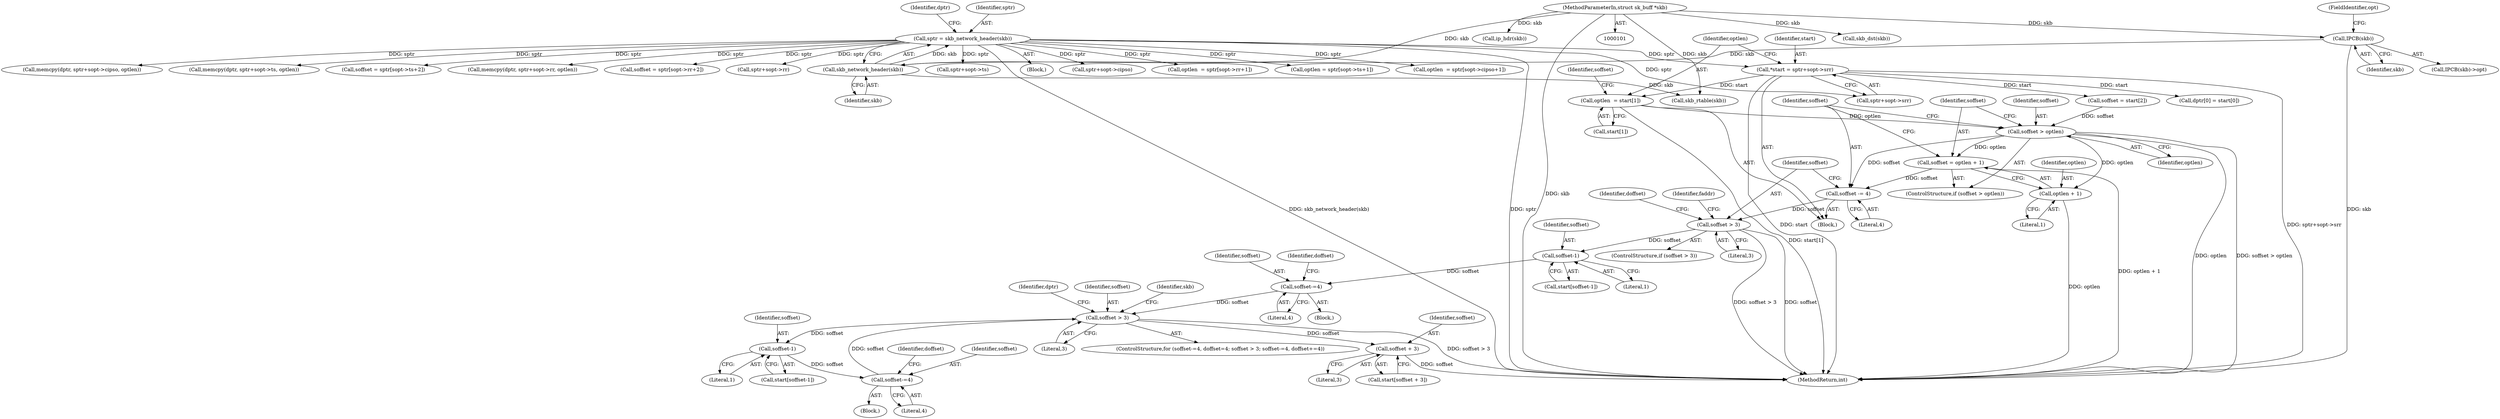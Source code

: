 digraph "0_linux_f6d8bd051c391c1c0458a30b2a7abcd939329259_16@array" {
"1000395" [label="(Call,optlen  = start[1])"];
"1000387" [label="(Call,*start = sptr+sopt->srr)"];
"1000132" [label="(Call,sptr = skb_network_header(skb))"];
"1000134" [label="(Call,skb_network_header(skb))"];
"1000121" [label="(Call,IPCB(skb))"];
"1000103" [label="(MethodParameterIn,struct sk_buff *skb)"];
"1000409" [label="(Call,soffset > optlen)"];
"1000412" [label="(Call,soffset = optlen + 1)"];
"1000417" [label="(Call,soffset -= 4)"];
"1000421" [label="(Call,soffset > 3)"];
"1000431" [label="(Call,soffset-1)"];
"1000437" [label="(Call,soffset-=4)"];
"1000443" [label="(Call,soffset > 3)"];
"1000463" [label="(Call,soffset-1)"];
"1000447" [label="(Call,soffset-=4)"];
"1000478" [label="(Call,soffset + 3)"];
"1000414" [label="(Call,optlen + 1)"];
"1000389" [label="(Call,sptr+sopt->srr)"];
"1000420" [label="(ControlStructure,if (soffset > 3))"];
"1000261" [label="(Call,sptr+sopt->ts)"];
"1000123" [label="(FieldIdentifier,opt)"];
"1000506" [label="(Call,dptr[0] = start[0])"];
"1000612" [label="(MethodReturn,int)"];
"1000488" [label="(Identifier,doffset)"];
"1000433" [label="(Literal,1)"];
"1000445" [label="(Literal,3)"];
"1000411" [label="(Identifier,optlen)"];
"1000137" [label="(Identifier,dptr)"];
"1000103" [label="(MethodParameterIn,struct sk_buff *skb)"];
"1000104" [label="(Block,)"];
"1000478" [label="(Call,soffset + 3)"];
"1000423" [label="(Literal,3)"];
"1000451" [label="(Identifier,doffset)"];
"1000456" [label="(Identifier,dptr)"];
"1000427" [label="(Identifier,faddr)"];
"1000580" [label="(Call,sptr+sopt->cipso)"];
"1000120" [label="(Call,IPCB(skb)->opt)"];
"1000432" [label="(Identifier,soffset)"];
"1000152" [label="(Call,optlen  = sptr[sopt->rr+1])"];
"1000443" [label="(Call,soffset > 3)"];
"1000413" [label="(Identifier,soffset)"];
"1000476" [label="(Call,start[soffset + 3])"];
"1000464" [label="(Identifier,soffset)"];
"1000231" [label="(Call,optlen = sptr[sopt->ts+1])"];
"1000121" [label="(Call,IPCB(skb))"];
"1000132" [label="(Call,sptr = skb_network_header(skb))"];
"1000463" [label="(Call,soffset-1)"];
"1000480" [label="(Literal,3)"];
"1000447" [label="(Call,soffset-=4)"];
"1000559" [label="(Call,optlen  = sptr[sopt->cipso+1])"];
"1000431" [label="(Call,soffset-1)"];
"1000385" [label="(Block,)"];
"1000134" [label="(Call,skb_network_header(skb))"];
"1000397" [label="(Call,start[1])"];
"1000578" [label="(Call,memcpy(dptr, sptr+sopt->cipso, optlen))"];
"1000410" [label="(Identifier,soffset)"];
"1000259" [label="(Call,memcpy(dptr, sptr+sopt->ts, optlen))"];
"1000408" [label="(ControlStructure,if (soffset > optlen))"];
"1000135" [label="(Identifier,skb)"];
"1000412" [label="(Call,soffset = optlen + 1)"];
"1000240" [label="(Call,soffset = sptr[sopt->ts+2])"];
"1000418" [label="(Identifier,soffset)"];
"1000421" [label="(Call,soffset > 3)"];
"1000436" [label="(Block,)"];
"1000354" [label="(Call,skb_dst(skb))"];
"1000417" [label="(Call,soffset -= 4)"];
"1000438" [label="(Identifier,soffset)"];
"1000444" [label="(Identifier,soffset)"];
"1000465" [label="(Literal,1)"];
"1000400" [label="(Call,soffset = start[2])"];
"1000415" [label="(Identifier,optlen)"];
"1000122" [label="(Identifier,skb)"];
"1000461" [label="(Call,start[soffset-1])"];
"1000422" [label="(Identifier,soffset)"];
"1000479" [label="(Identifier,soffset)"];
"1000133" [label="(Identifier,sptr)"];
"1000435" [label="(ControlStructure,for (soffset-=4, doffset=4; soffset > 3; soffset-=4, doffset+=4))"];
"1000388" [label="(Identifier,start)"];
"1000419" [label="(Literal,4)"];
"1000473" [label="(Identifier,skb)"];
"1000448" [label="(Identifier,soffset)"];
"1000446" [label="(Block,)"];
"1000449" [label="(Literal,4)"];
"1000144" [label="(Call,skb_rtable(skb))"];
"1000429" [label="(Call,start[soffset-1])"];
"1000180" [label="(Call,memcpy(dptr, sptr+sopt->rr, optlen))"];
"1000416" [label="(Literal,1)"];
"1000396" [label="(Identifier,optlen)"];
"1000387" [label="(Call,*start = sptr+sopt->srr)"];
"1000437" [label="(Call,soffset-=4)"];
"1000472" [label="(Call,ip_hdr(skb))"];
"1000161" [label="(Call,soffset = sptr[sopt->rr+2])"];
"1000409" [label="(Call,soffset > optlen)"];
"1000182" [label="(Call,sptr+sopt->rr)"];
"1000439" [label="(Literal,4)"];
"1000441" [label="(Identifier,doffset)"];
"1000414" [label="(Call,optlen + 1)"];
"1000401" [label="(Identifier,soffset)"];
"1000395" [label="(Call,optlen  = start[1])"];
"1000395" -> "1000385"  [label="AST: "];
"1000395" -> "1000397"  [label="CFG: "];
"1000396" -> "1000395"  [label="AST: "];
"1000397" -> "1000395"  [label="AST: "];
"1000401" -> "1000395"  [label="CFG: "];
"1000395" -> "1000612"  [label="DDG: start[1]"];
"1000387" -> "1000395"  [label="DDG: start"];
"1000395" -> "1000409"  [label="DDG: optlen"];
"1000387" -> "1000385"  [label="AST: "];
"1000387" -> "1000389"  [label="CFG: "];
"1000388" -> "1000387"  [label="AST: "];
"1000389" -> "1000387"  [label="AST: "];
"1000396" -> "1000387"  [label="CFG: "];
"1000387" -> "1000612"  [label="DDG: sptr+sopt->srr"];
"1000387" -> "1000612"  [label="DDG: start"];
"1000132" -> "1000387"  [label="DDG: sptr"];
"1000387" -> "1000400"  [label="DDG: start"];
"1000387" -> "1000506"  [label="DDG: start"];
"1000132" -> "1000104"  [label="AST: "];
"1000132" -> "1000134"  [label="CFG: "];
"1000133" -> "1000132"  [label="AST: "];
"1000134" -> "1000132"  [label="AST: "];
"1000137" -> "1000132"  [label="CFG: "];
"1000132" -> "1000612"  [label="DDG: skb_network_header(skb)"];
"1000132" -> "1000612"  [label="DDG: sptr"];
"1000134" -> "1000132"  [label="DDG: skb"];
"1000132" -> "1000152"  [label="DDG: sptr"];
"1000132" -> "1000161"  [label="DDG: sptr"];
"1000132" -> "1000180"  [label="DDG: sptr"];
"1000132" -> "1000182"  [label="DDG: sptr"];
"1000132" -> "1000231"  [label="DDG: sptr"];
"1000132" -> "1000240"  [label="DDG: sptr"];
"1000132" -> "1000259"  [label="DDG: sptr"];
"1000132" -> "1000261"  [label="DDG: sptr"];
"1000132" -> "1000389"  [label="DDG: sptr"];
"1000132" -> "1000559"  [label="DDG: sptr"];
"1000132" -> "1000578"  [label="DDG: sptr"];
"1000132" -> "1000580"  [label="DDG: sptr"];
"1000134" -> "1000135"  [label="CFG: "];
"1000135" -> "1000134"  [label="AST: "];
"1000121" -> "1000134"  [label="DDG: skb"];
"1000103" -> "1000134"  [label="DDG: skb"];
"1000134" -> "1000144"  [label="DDG: skb"];
"1000121" -> "1000120"  [label="AST: "];
"1000121" -> "1000122"  [label="CFG: "];
"1000122" -> "1000121"  [label="AST: "];
"1000123" -> "1000121"  [label="CFG: "];
"1000121" -> "1000612"  [label="DDG: skb"];
"1000103" -> "1000121"  [label="DDG: skb"];
"1000103" -> "1000101"  [label="AST: "];
"1000103" -> "1000612"  [label="DDG: skb"];
"1000103" -> "1000144"  [label="DDG: skb"];
"1000103" -> "1000354"  [label="DDG: skb"];
"1000103" -> "1000472"  [label="DDG: skb"];
"1000409" -> "1000408"  [label="AST: "];
"1000409" -> "1000411"  [label="CFG: "];
"1000410" -> "1000409"  [label="AST: "];
"1000411" -> "1000409"  [label="AST: "];
"1000413" -> "1000409"  [label="CFG: "];
"1000418" -> "1000409"  [label="CFG: "];
"1000409" -> "1000612"  [label="DDG: optlen"];
"1000409" -> "1000612"  [label="DDG: soffset > optlen"];
"1000400" -> "1000409"  [label="DDG: soffset"];
"1000409" -> "1000412"  [label="DDG: optlen"];
"1000409" -> "1000414"  [label="DDG: optlen"];
"1000409" -> "1000417"  [label="DDG: soffset"];
"1000412" -> "1000408"  [label="AST: "];
"1000412" -> "1000414"  [label="CFG: "];
"1000413" -> "1000412"  [label="AST: "];
"1000414" -> "1000412"  [label="AST: "];
"1000418" -> "1000412"  [label="CFG: "];
"1000412" -> "1000612"  [label="DDG: optlen + 1"];
"1000412" -> "1000417"  [label="DDG: soffset"];
"1000417" -> "1000385"  [label="AST: "];
"1000417" -> "1000419"  [label="CFG: "];
"1000418" -> "1000417"  [label="AST: "];
"1000419" -> "1000417"  [label="AST: "];
"1000422" -> "1000417"  [label="CFG: "];
"1000417" -> "1000421"  [label="DDG: soffset"];
"1000421" -> "1000420"  [label="AST: "];
"1000421" -> "1000423"  [label="CFG: "];
"1000422" -> "1000421"  [label="AST: "];
"1000423" -> "1000421"  [label="AST: "];
"1000427" -> "1000421"  [label="CFG: "];
"1000488" -> "1000421"  [label="CFG: "];
"1000421" -> "1000612"  [label="DDG: soffset"];
"1000421" -> "1000612"  [label="DDG: soffset > 3"];
"1000421" -> "1000431"  [label="DDG: soffset"];
"1000431" -> "1000429"  [label="AST: "];
"1000431" -> "1000433"  [label="CFG: "];
"1000432" -> "1000431"  [label="AST: "];
"1000433" -> "1000431"  [label="AST: "];
"1000429" -> "1000431"  [label="CFG: "];
"1000431" -> "1000437"  [label="DDG: soffset"];
"1000437" -> "1000436"  [label="AST: "];
"1000437" -> "1000439"  [label="CFG: "];
"1000438" -> "1000437"  [label="AST: "];
"1000439" -> "1000437"  [label="AST: "];
"1000441" -> "1000437"  [label="CFG: "];
"1000437" -> "1000443"  [label="DDG: soffset"];
"1000443" -> "1000435"  [label="AST: "];
"1000443" -> "1000445"  [label="CFG: "];
"1000444" -> "1000443"  [label="AST: "];
"1000445" -> "1000443"  [label="AST: "];
"1000456" -> "1000443"  [label="CFG: "];
"1000473" -> "1000443"  [label="CFG: "];
"1000443" -> "1000612"  [label="DDG: soffset > 3"];
"1000447" -> "1000443"  [label="DDG: soffset"];
"1000443" -> "1000463"  [label="DDG: soffset"];
"1000443" -> "1000478"  [label="DDG: soffset"];
"1000463" -> "1000461"  [label="AST: "];
"1000463" -> "1000465"  [label="CFG: "];
"1000464" -> "1000463"  [label="AST: "];
"1000465" -> "1000463"  [label="AST: "];
"1000461" -> "1000463"  [label="CFG: "];
"1000463" -> "1000447"  [label="DDG: soffset"];
"1000447" -> "1000446"  [label="AST: "];
"1000447" -> "1000449"  [label="CFG: "];
"1000448" -> "1000447"  [label="AST: "];
"1000449" -> "1000447"  [label="AST: "];
"1000451" -> "1000447"  [label="CFG: "];
"1000478" -> "1000476"  [label="AST: "];
"1000478" -> "1000480"  [label="CFG: "];
"1000479" -> "1000478"  [label="AST: "];
"1000480" -> "1000478"  [label="AST: "];
"1000476" -> "1000478"  [label="CFG: "];
"1000478" -> "1000612"  [label="DDG: soffset"];
"1000414" -> "1000416"  [label="CFG: "];
"1000415" -> "1000414"  [label="AST: "];
"1000416" -> "1000414"  [label="AST: "];
"1000414" -> "1000612"  [label="DDG: optlen"];
}
